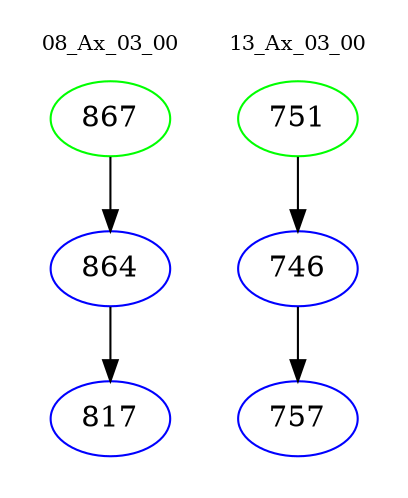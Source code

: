 digraph{
subgraph cluster_0 {
color = white
label = "08_Ax_03_00";
fontsize=10;
T0_867 [label="867", color="green"]
T0_867 -> T0_864 [color="black"]
T0_864 [label="864", color="blue"]
T0_864 -> T0_817 [color="black"]
T0_817 [label="817", color="blue"]
}
subgraph cluster_1 {
color = white
label = "13_Ax_03_00";
fontsize=10;
T1_751 [label="751", color="green"]
T1_751 -> T1_746 [color="black"]
T1_746 [label="746", color="blue"]
T1_746 -> T1_757 [color="black"]
T1_757 [label="757", color="blue"]
}
}
